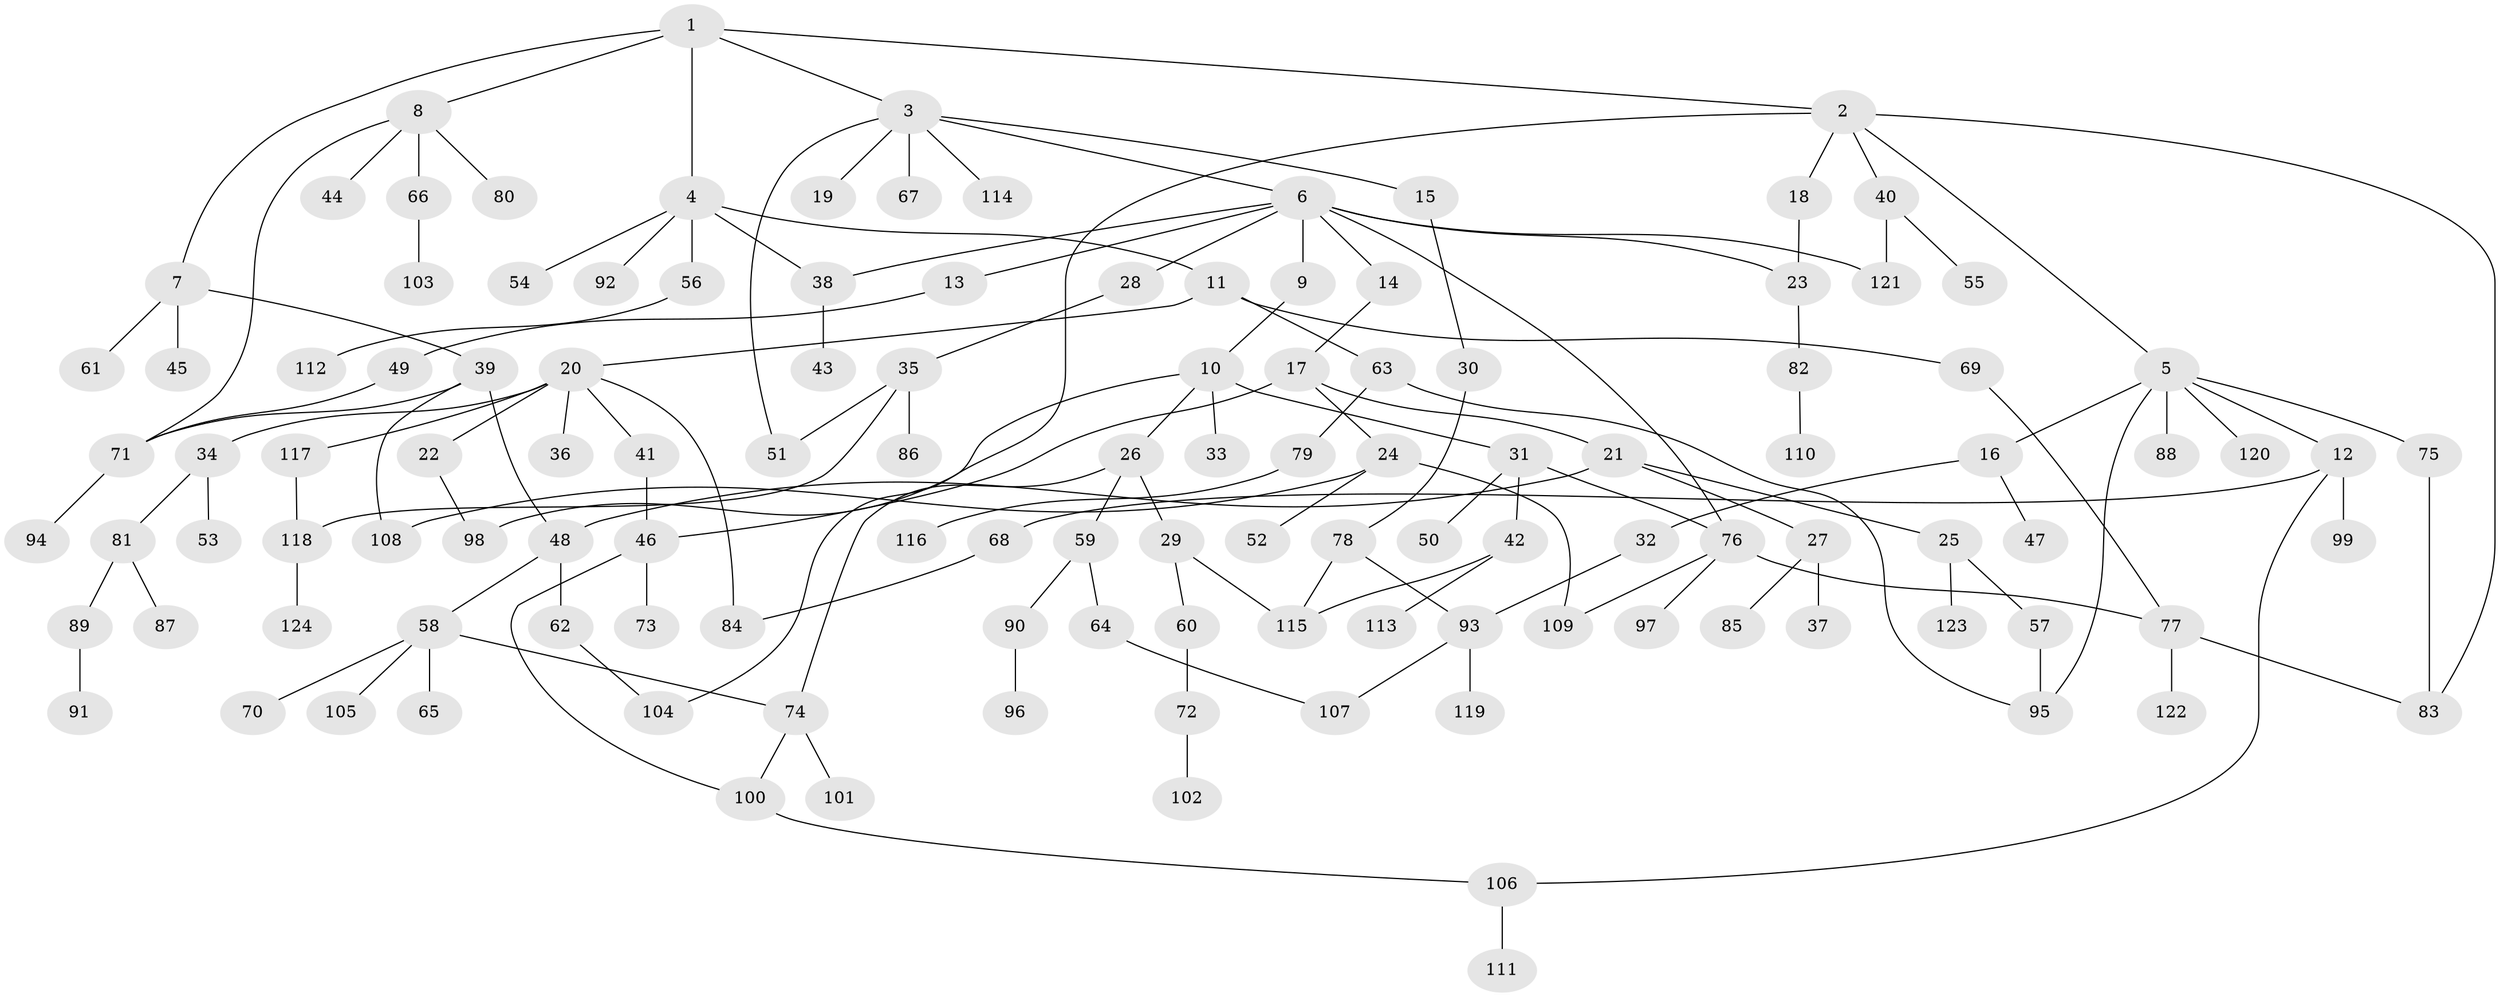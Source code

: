 // Generated by graph-tools (version 1.1) at 2025/01/03/09/25 03:01:05]
// undirected, 124 vertices, 150 edges
graph export_dot {
graph [start="1"]
  node [color=gray90,style=filled];
  1;
  2;
  3;
  4;
  5;
  6;
  7;
  8;
  9;
  10;
  11;
  12;
  13;
  14;
  15;
  16;
  17;
  18;
  19;
  20;
  21;
  22;
  23;
  24;
  25;
  26;
  27;
  28;
  29;
  30;
  31;
  32;
  33;
  34;
  35;
  36;
  37;
  38;
  39;
  40;
  41;
  42;
  43;
  44;
  45;
  46;
  47;
  48;
  49;
  50;
  51;
  52;
  53;
  54;
  55;
  56;
  57;
  58;
  59;
  60;
  61;
  62;
  63;
  64;
  65;
  66;
  67;
  68;
  69;
  70;
  71;
  72;
  73;
  74;
  75;
  76;
  77;
  78;
  79;
  80;
  81;
  82;
  83;
  84;
  85;
  86;
  87;
  88;
  89;
  90;
  91;
  92;
  93;
  94;
  95;
  96;
  97;
  98;
  99;
  100;
  101;
  102;
  103;
  104;
  105;
  106;
  107;
  108;
  109;
  110;
  111;
  112;
  113;
  114;
  115;
  116;
  117;
  118;
  119;
  120;
  121;
  122;
  123;
  124;
  1 -- 2;
  1 -- 3;
  1 -- 4;
  1 -- 7;
  1 -- 8;
  2 -- 5;
  2 -- 18;
  2 -- 40;
  2 -- 83;
  2 -- 104;
  3 -- 6;
  3 -- 15;
  3 -- 19;
  3 -- 51;
  3 -- 67;
  3 -- 114;
  4 -- 11;
  4 -- 54;
  4 -- 56;
  4 -- 92;
  4 -- 38;
  5 -- 12;
  5 -- 16;
  5 -- 75;
  5 -- 88;
  5 -- 120;
  5 -- 95;
  6 -- 9;
  6 -- 13;
  6 -- 14;
  6 -- 23;
  6 -- 28;
  6 -- 38;
  6 -- 76;
  6 -- 121;
  7 -- 39;
  7 -- 45;
  7 -- 61;
  8 -- 44;
  8 -- 66;
  8 -- 80;
  8 -- 71;
  9 -- 10;
  10 -- 26;
  10 -- 31;
  10 -- 33;
  10 -- 98;
  11 -- 20;
  11 -- 63;
  11 -- 69;
  12 -- 68;
  12 -- 99;
  12 -- 106;
  13 -- 49;
  14 -- 17;
  15 -- 30;
  16 -- 32;
  16 -- 47;
  17 -- 21;
  17 -- 24;
  17 -- 46;
  18 -- 23;
  20 -- 22;
  20 -- 34;
  20 -- 36;
  20 -- 41;
  20 -- 84;
  20 -- 117;
  21 -- 25;
  21 -- 27;
  21 -- 48;
  22 -- 98;
  23 -- 82;
  24 -- 52;
  24 -- 108;
  24 -- 109;
  25 -- 57;
  25 -- 123;
  26 -- 29;
  26 -- 59;
  26 -- 74;
  27 -- 37;
  27 -- 85;
  28 -- 35;
  29 -- 60;
  29 -- 115;
  30 -- 78;
  31 -- 42;
  31 -- 50;
  31 -- 76;
  32 -- 93;
  34 -- 53;
  34 -- 81;
  35 -- 86;
  35 -- 118;
  35 -- 51;
  38 -- 43;
  39 -- 71;
  39 -- 108;
  39 -- 48;
  40 -- 55;
  40 -- 121;
  41 -- 46;
  42 -- 113;
  42 -- 115;
  46 -- 73;
  46 -- 100;
  48 -- 58;
  48 -- 62;
  49 -- 71;
  56 -- 112;
  57 -- 95;
  58 -- 65;
  58 -- 70;
  58 -- 74;
  58 -- 105;
  59 -- 64;
  59 -- 90;
  60 -- 72;
  62 -- 104;
  63 -- 79;
  63 -- 95;
  64 -- 107;
  66 -- 103;
  68 -- 84;
  69 -- 77;
  71 -- 94;
  72 -- 102;
  74 -- 101;
  74 -- 100;
  75 -- 83;
  76 -- 97;
  76 -- 109;
  76 -- 77;
  77 -- 122;
  77 -- 83;
  78 -- 115;
  78 -- 93;
  79 -- 116;
  81 -- 87;
  81 -- 89;
  82 -- 110;
  89 -- 91;
  90 -- 96;
  93 -- 107;
  93 -- 119;
  100 -- 106;
  106 -- 111;
  117 -- 118;
  118 -- 124;
}
